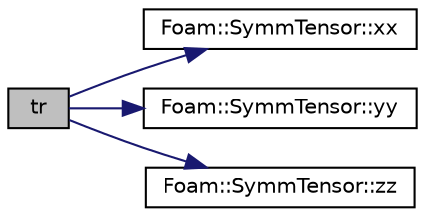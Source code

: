 digraph "tr"
{
  bgcolor="transparent";
  edge [fontname="Helvetica",fontsize="10",labelfontname="Helvetica",labelfontsize="10"];
  node [fontname="Helvetica",fontsize="10",shape=record];
  rankdir="LR";
  Node1 [label="tr",height=0.2,width=0.4,color="black", fillcolor="grey75", style="filled", fontcolor="black"];
  Node1 -> Node2 [color="midnightblue",fontsize="10",style="solid",fontname="Helvetica"];
  Node2 [label="Foam::SymmTensor::xx",height=0.2,width=0.4,color="black",URL="$a02622.html#adefeff2f0e457c0e62a5e9d1292e3569"];
  Node1 -> Node3 [color="midnightblue",fontsize="10",style="solid",fontname="Helvetica"];
  Node3 [label="Foam::SymmTensor::yy",height=0.2,width=0.4,color="black",URL="$a02622.html#a1fabd792063b2f2c0c53693512a5baeb"];
  Node1 -> Node4 [color="midnightblue",fontsize="10",style="solid",fontname="Helvetica"];
  Node4 [label="Foam::SymmTensor::zz",height=0.2,width=0.4,color="black",URL="$a02622.html#ad557e07a1361f2a9875b25deead0beb8"];
}
